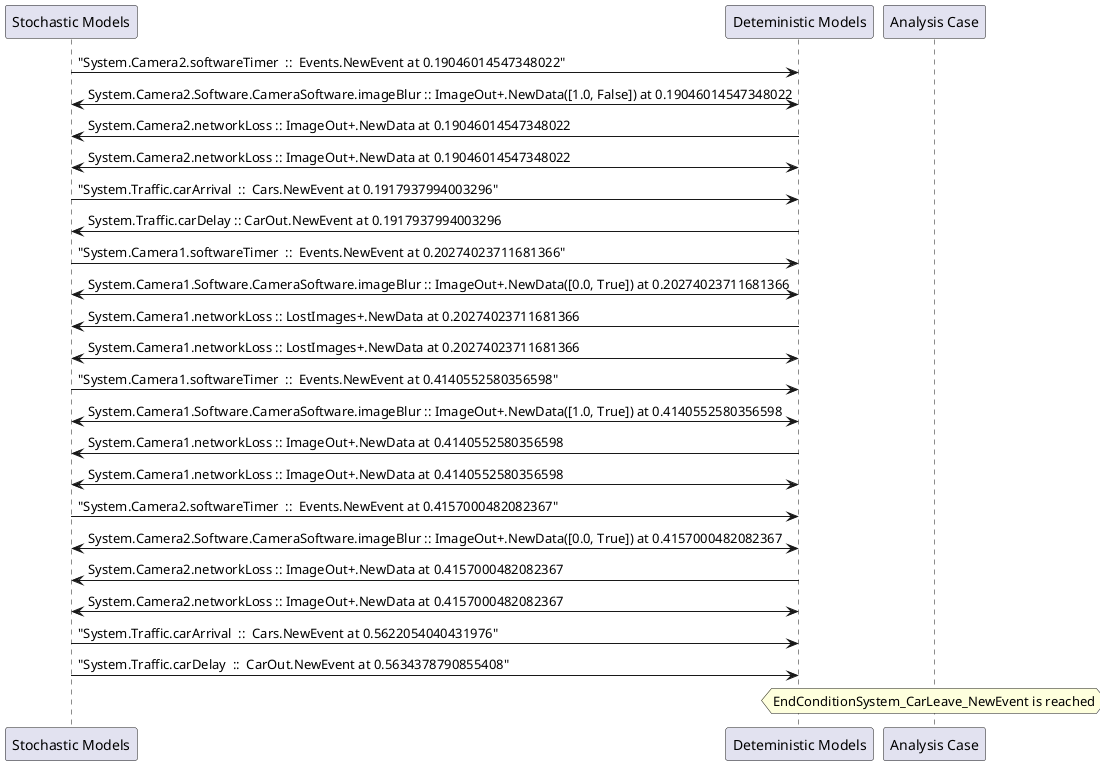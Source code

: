 
	@startuml
	participant "Stochastic Models" as stochmodel
	participant "Deteministic Models" as detmodel
	participant "Analysis Case" as analysis
	{30785_stop} stochmodel -> detmodel : "System.Camera2.softwareTimer  ::  Events.NewEvent at 0.19046014547348022"
detmodel <-> stochmodel : System.Camera2.Software.CameraSoftware.imageBlur :: ImageOut+.NewData([1.0, False]) at 0.19046014547348022
detmodel -> stochmodel : System.Camera2.networkLoss :: ImageOut+.NewData at 0.19046014547348022
detmodel <-> stochmodel : System.Camera2.networkLoss :: ImageOut+.NewData at 0.19046014547348022
{30800_stop} stochmodel -> detmodel : "System.Traffic.carArrival  ::  Cars.NewEvent at 0.1917937994003296"
{30808_start} detmodel -> stochmodel : System.Traffic.carDelay :: CarOut.NewEvent at 0.1917937994003296
{30770_stop} stochmodel -> detmodel : "System.Camera1.softwareTimer  ::  Events.NewEvent at 0.20274023711681366"
detmodel <-> stochmodel : System.Camera1.Software.CameraSoftware.imageBlur :: ImageOut+.NewData([0.0, True]) at 0.20274023711681366
detmodel -> stochmodel : System.Camera1.networkLoss :: LostImages+.NewData at 0.20274023711681366
detmodel <-> stochmodel : System.Camera1.networkLoss :: LostImages+.NewData at 0.20274023711681366
{30771_stop} stochmodel -> detmodel : "System.Camera1.softwareTimer  ::  Events.NewEvent at 0.4140552580356598"
detmodel <-> stochmodel : System.Camera1.Software.CameraSoftware.imageBlur :: ImageOut+.NewData([1.0, True]) at 0.4140552580356598
detmodel -> stochmodel : System.Camera1.networkLoss :: ImageOut+.NewData at 0.4140552580356598
detmodel <-> stochmodel : System.Camera1.networkLoss :: ImageOut+.NewData at 0.4140552580356598
{30786_stop} stochmodel -> detmodel : "System.Camera2.softwareTimer  ::  Events.NewEvent at 0.4157000482082367"
detmodel <-> stochmodel : System.Camera2.Software.CameraSoftware.imageBlur :: ImageOut+.NewData([0.0, True]) at 0.4157000482082367
detmodel -> stochmodel : System.Camera2.networkLoss :: ImageOut+.NewData at 0.4157000482082367
detmodel <-> stochmodel : System.Camera2.networkLoss :: ImageOut+.NewData at 0.4157000482082367
{30801_stop} stochmodel -> detmodel : "System.Traffic.carArrival  ::  Cars.NewEvent at 0.5622054040431976"
{30808_stop} stochmodel -> detmodel : "System.Traffic.carDelay  ::  CarOut.NewEvent at 0.5634378790855408"
{30808_start} <-> {30808_stop} : delay
hnote over analysis 
EndConditionSystem_CarLeave_NewEvent is reached
endnote
@enduml